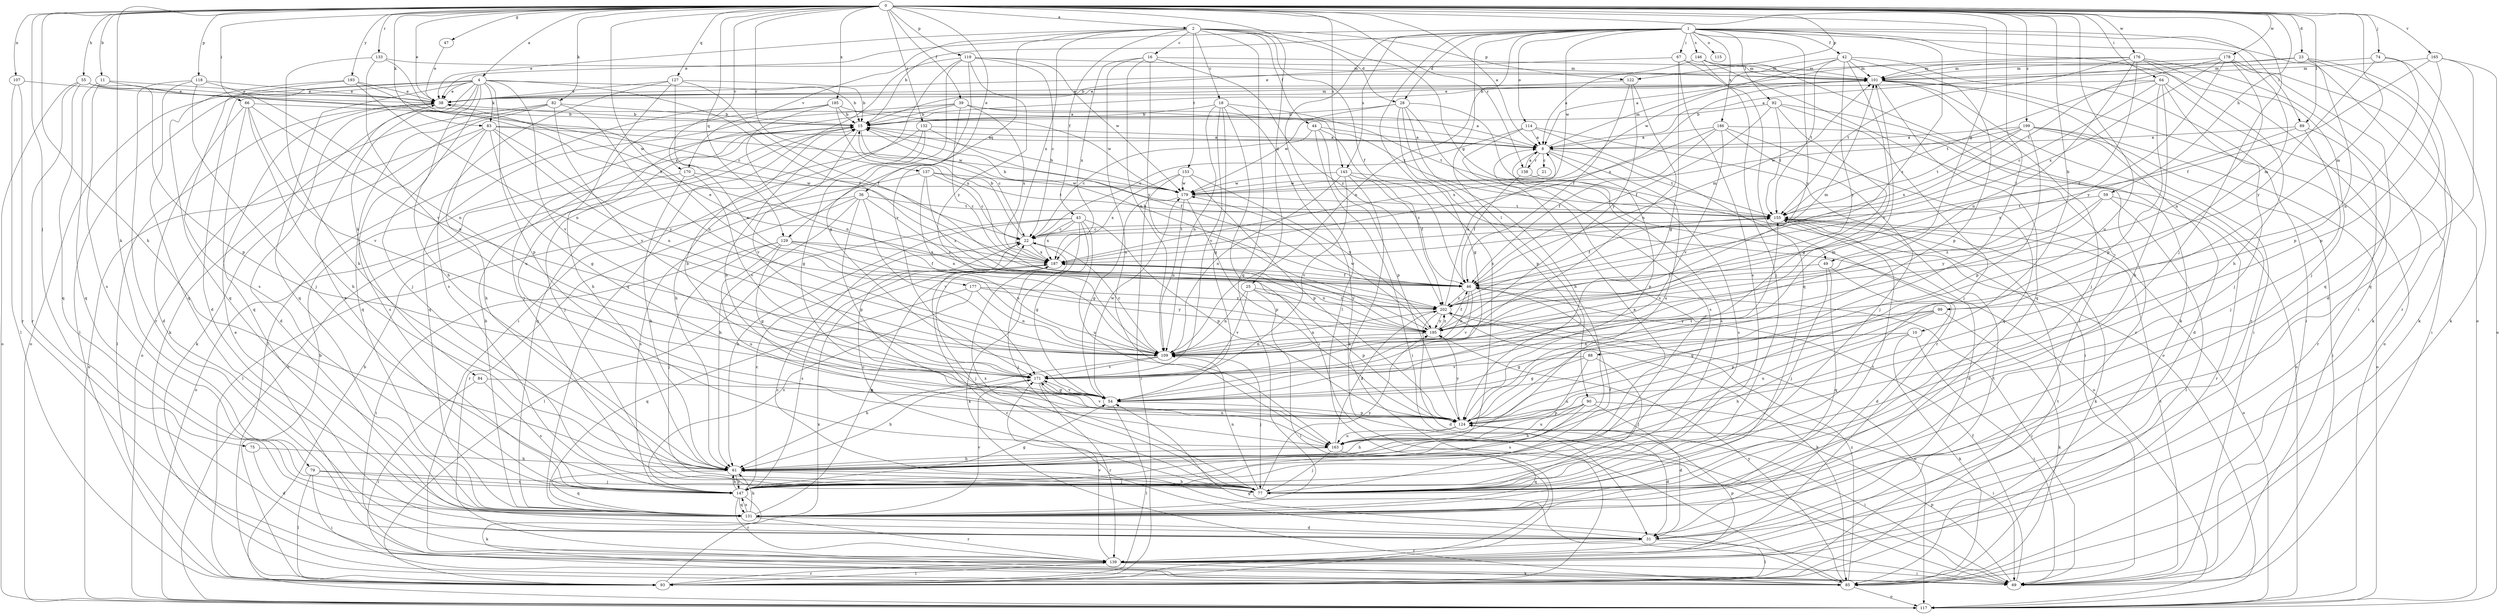 strict digraph  {
0;
1;
2;
4;
8;
10;
11;
15;
16;
18;
21;
22;
23;
25;
28;
31;
36;
38;
39;
42;
43;
44;
46;
47;
49;
54;
55;
59;
61;
64;
66;
67;
69;
74;
75;
77;
79;
82;
83;
84;
85;
88;
89;
90;
92;
93;
99;
101;
107;
109;
114;
115;
117;
118;
119;
122;
124;
127;
129;
131;
132;
133;
137;
138;
139;
143;
146;
147;
153;
155;
163;
165;
170;
171;
176;
177;
178;
179;
185;
186;
187;
193;
195;
199;
202;
0 -> 2  [label=a];
0 -> 4  [label=a];
0 -> 8  [label=a];
0 -> 10  [label=b];
0 -> 11  [label=b];
0 -> 23  [label=d];
0 -> 25  [label=d];
0 -> 36  [label=e];
0 -> 38  [label=e];
0 -> 39  [label=f];
0 -> 47  [label=g];
0 -> 49  [label=g];
0 -> 55  [label=h];
0 -> 59  [label=h];
0 -> 61  [label=h];
0 -> 64  [label=i];
0 -> 66  [label=i];
0 -> 74  [label=j];
0 -> 75  [label=j];
0 -> 77  [label=j];
0 -> 79  [label=k];
0 -> 82  [label=k];
0 -> 83  [label=k];
0 -> 88  [label=l];
0 -> 89  [label=l];
0 -> 99  [label=m];
0 -> 107  [label=n];
0 -> 118  [label=p];
0 -> 119  [label=p];
0 -> 122  [label=p];
0 -> 127  [label=q];
0 -> 129  [label=q];
0 -> 132  [label=r];
0 -> 133  [label=r];
0 -> 137  [label=r];
0 -> 138  [label=r];
0 -> 143  [label=s];
0 -> 163  [label=u];
0 -> 165  [label=v];
0 -> 170  [label=v];
0 -> 176  [label=w];
0 -> 177  [label=w];
0 -> 178  [label=w];
0 -> 185  [label=x];
0 -> 193  [label=y];
0 -> 199  [label=z];
1 -> 15  [label=b];
1 -> 28  [label=d];
1 -> 38  [label=e];
1 -> 42  [label=f];
1 -> 67  [label=i];
1 -> 69  [label=i];
1 -> 89  [label=l];
1 -> 90  [label=l];
1 -> 92  [label=l];
1 -> 93  [label=l];
1 -> 99  [label=m];
1 -> 109  [label=n];
1 -> 114  [label=o];
1 -> 115  [label=o];
1 -> 117  [label=o];
1 -> 143  [label=s];
1 -> 146  [label=s];
1 -> 147  [label=s];
1 -> 179  [label=w];
1 -> 186  [label=x];
1 -> 195  [label=y];
1 -> 202  [label=z];
2 -> 16  [label=c];
2 -> 18  [label=c];
2 -> 28  [label=d];
2 -> 38  [label=e];
2 -> 43  [label=f];
2 -> 44  [label=f];
2 -> 46  [label=f];
2 -> 49  [label=g];
2 -> 122  [label=p];
2 -> 129  [label=q];
2 -> 131  [label=q];
2 -> 153  [label=t];
2 -> 170  [label=v];
2 -> 187  [label=x];
4 -> 15  [label=b];
4 -> 31  [label=d];
4 -> 38  [label=e];
4 -> 46  [label=f];
4 -> 61  [label=h];
4 -> 77  [label=j];
4 -> 83  [label=k];
4 -> 84  [label=k];
4 -> 85  [label=k];
4 -> 93  [label=l];
4 -> 117  [label=o];
4 -> 124  [label=p];
4 -> 131  [label=q];
4 -> 171  [label=v];
8 -> 21  [label=c];
8 -> 101  [label=m];
8 -> 124  [label=p];
8 -> 138  [label=r];
8 -> 147  [label=s];
8 -> 155  [label=t];
8 -> 163  [label=u];
10 -> 54  [label=g];
10 -> 61  [label=h];
10 -> 69  [label=i];
10 -> 85  [label=k];
10 -> 109  [label=n];
11 -> 22  [label=c];
11 -> 38  [label=e];
11 -> 131  [label=q];
11 -> 147  [label=s];
15 -> 8  [label=a];
15 -> 22  [label=c];
15 -> 77  [label=j];
15 -> 117  [label=o];
15 -> 171  [label=v];
16 -> 101  [label=m];
16 -> 109  [label=n];
16 -> 163  [label=u];
16 -> 187  [label=x];
16 -> 195  [label=y];
16 -> 202  [label=z];
18 -> 15  [label=b];
18 -> 54  [label=g];
18 -> 69  [label=i];
18 -> 85  [label=k];
18 -> 109  [label=n];
18 -> 155  [label=t];
18 -> 171  [label=v];
21 -> 179  [label=w];
22 -> 15  [label=b];
22 -> 77  [label=j];
22 -> 155  [label=t];
22 -> 187  [label=x];
23 -> 8  [label=a];
23 -> 38  [label=e];
23 -> 101  [label=m];
23 -> 124  [label=p];
23 -> 131  [label=q];
23 -> 139  [label=r];
25 -> 93  [label=l];
25 -> 109  [label=n];
25 -> 124  [label=p];
25 -> 171  [label=v];
25 -> 202  [label=z];
28 -> 15  [label=b];
28 -> 54  [label=g];
28 -> 61  [label=h];
28 -> 117  [label=o];
28 -> 124  [label=p];
28 -> 147  [label=s];
28 -> 179  [label=w];
31 -> 22  [label=c];
31 -> 93  [label=l];
31 -> 139  [label=r];
31 -> 155  [label=t];
36 -> 61  [label=h];
36 -> 124  [label=p];
36 -> 139  [label=r];
36 -> 147  [label=s];
36 -> 155  [label=t];
36 -> 171  [label=v];
36 -> 202  [label=z];
38 -> 15  [label=b];
38 -> 31  [label=d];
38 -> 93  [label=l];
38 -> 101  [label=m];
39 -> 8  [label=a];
39 -> 15  [label=b];
39 -> 61  [label=h];
39 -> 131  [label=q];
39 -> 155  [label=t];
39 -> 187  [label=x];
39 -> 202  [label=z];
42 -> 8  [label=a];
42 -> 69  [label=i];
42 -> 101  [label=m];
42 -> 124  [label=p];
42 -> 155  [label=t];
42 -> 171  [label=v];
42 -> 179  [label=w];
42 -> 195  [label=y];
43 -> 22  [label=c];
43 -> 54  [label=g];
43 -> 61  [label=h];
43 -> 85  [label=k];
43 -> 93  [label=l];
43 -> 124  [label=p];
43 -> 163  [label=u];
43 -> 187  [label=x];
44 -> 8  [label=a];
44 -> 22  [label=c];
44 -> 69  [label=i];
44 -> 124  [label=p];
44 -> 202  [label=z];
46 -> 15  [label=b];
46 -> 38  [label=e];
46 -> 69  [label=i];
46 -> 101  [label=m];
46 -> 109  [label=n];
46 -> 171  [label=v];
46 -> 202  [label=z];
47 -> 38  [label=e];
49 -> 31  [label=d];
49 -> 46  [label=f];
49 -> 77  [label=j];
49 -> 131  [label=q];
54 -> 15  [label=b];
54 -> 93  [label=l];
54 -> 124  [label=p];
54 -> 171  [label=v];
54 -> 179  [label=w];
55 -> 8  [label=a];
55 -> 38  [label=e];
55 -> 117  [label=o];
55 -> 124  [label=p];
55 -> 131  [label=q];
55 -> 139  [label=r];
59 -> 93  [label=l];
59 -> 139  [label=r];
59 -> 155  [label=t];
59 -> 195  [label=y];
59 -> 202  [label=z];
61 -> 8  [label=a];
61 -> 77  [label=j];
61 -> 131  [label=q];
61 -> 147  [label=s];
64 -> 22  [label=c];
64 -> 38  [label=e];
64 -> 61  [label=h];
64 -> 69  [label=i];
64 -> 77  [label=j];
64 -> 124  [label=p];
64 -> 155  [label=t];
66 -> 15  [label=b];
66 -> 31  [label=d];
66 -> 61  [label=h];
66 -> 109  [label=n];
66 -> 131  [label=q];
66 -> 171  [label=v];
67 -> 15  [label=b];
67 -> 54  [label=g];
67 -> 77  [label=j];
67 -> 101  [label=m];
67 -> 147  [label=s];
69 -> 22  [label=c];
69 -> 46  [label=f];
69 -> 124  [label=p];
69 -> 155  [label=t];
74 -> 85  [label=k];
74 -> 101  [label=m];
74 -> 109  [label=n];
74 -> 195  [label=y];
75 -> 31  [label=d];
75 -> 61  [label=h];
77 -> 22  [label=c];
77 -> 46  [label=f];
77 -> 61  [label=h];
77 -> 109  [label=n];
77 -> 187  [label=x];
77 -> 195  [label=y];
79 -> 69  [label=i];
79 -> 77  [label=j];
79 -> 93  [label=l];
79 -> 147  [label=s];
82 -> 15  [label=b];
82 -> 85  [label=k];
82 -> 109  [label=n];
82 -> 117  [label=o];
82 -> 131  [label=q];
82 -> 171  [label=v];
83 -> 8  [label=a];
83 -> 54  [label=g];
83 -> 61  [label=h];
83 -> 109  [label=n];
83 -> 117  [label=o];
83 -> 147  [label=s];
83 -> 179  [label=w];
83 -> 195  [label=y];
84 -> 54  [label=g];
84 -> 69  [label=i];
84 -> 147  [label=s];
85 -> 54  [label=g];
85 -> 117  [label=o];
85 -> 195  [label=y];
85 -> 202  [label=z];
88 -> 54  [label=g];
88 -> 77  [label=j];
88 -> 163  [label=u];
88 -> 171  [label=v];
89 -> 8  [label=a];
89 -> 77  [label=j];
89 -> 139  [label=r];
89 -> 202  [label=z];
90 -> 31  [label=d];
90 -> 61  [label=h];
90 -> 69  [label=i];
90 -> 124  [label=p];
90 -> 147  [label=s];
90 -> 163  [label=u];
92 -> 15  [label=b];
92 -> 46  [label=f];
92 -> 54  [label=g];
92 -> 77  [label=j];
92 -> 139  [label=r];
92 -> 155  [label=t];
93 -> 15  [label=b];
93 -> 139  [label=r];
93 -> 155  [label=t];
93 -> 187  [label=x];
99 -> 54  [label=g];
99 -> 85  [label=k];
99 -> 124  [label=p];
99 -> 163  [label=u];
99 -> 195  [label=y];
101 -> 38  [label=e];
101 -> 69  [label=i];
101 -> 77  [label=j];
101 -> 117  [label=o];
101 -> 131  [label=q];
101 -> 139  [label=r];
101 -> 187  [label=x];
107 -> 38  [label=e];
107 -> 93  [label=l];
107 -> 139  [label=r];
109 -> 22  [label=c];
109 -> 61  [label=h];
109 -> 77  [label=j];
109 -> 171  [label=v];
114 -> 8  [label=a];
114 -> 22  [label=c];
114 -> 69  [label=i];
114 -> 139  [label=r];
114 -> 147  [label=s];
117 -> 15  [label=b];
118 -> 38  [label=e];
118 -> 77  [label=j];
118 -> 109  [label=n];
118 -> 131  [label=q];
118 -> 139  [label=r];
119 -> 22  [label=c];
119 -> 54  [label=g];
119 -> 69  [label=i];
119 -> 101  [label=m];
119 -> 131  [label=q];
119 -> 171  [label=v];
119 -> 179  [label=w];
119 -> 195  [label=y];
122 -> 38  [label=e];
122 -> 46  [label=f];
122 -> 109  [label=n];
122 -> 195  [label=y];
124 -> 15  [label=b];
124 -> 31  [label=d];
124 -> 61  [label=h];
124 -> 69  [label=i];
124 -> 101  [label=m];
124 -> 155  [label=t];
124 -> 163  [label=u];
124 -> 171  [label=v];
124 -> 195  [label=y];
127 -> 15  [label=b];
127 -> 38  [label=e];
127 -> 46  [label=f];
127 -> 109  [label=n];
127 -> 147  [label=s];
127 -> 163  [label=u];
129 -> 46  [label=f];
129 -> 54  [label=g];
129 -> 69  [label=i];
129 -> 77  [label=j];
129 -> 109  [label=n];
129 -> 163  [label=u];
129 -> 187  [label=x];
131 -> 15  [label=b];
131 -> 31  [label=d];
131 -> 61  [label=h];
131 -> 139  [label=r];
131 -> 147  [label=s];
131 -> 155  [label=t];
131 -> 171  [label=v];
131 -> 187  [label=x];
132 -> 8  [label=a];
132 -> 46  [label=f];
132 -> 54  [label=g];
132 -> 61  [label=h];
132 -> 131  [label=q];
133 -> 61  [label=h];
133 -> 101  [label=m];
133 -> 171  [label=v];
133 -> 187  [label=x];
137 -> 22  [label=c];
137 -> 93  [label=l];
137 -> 109  [label=n];
137 -> 155  [label=t];
137 -> 179  [label=w];
137 -> 202  [label=z];
138 -> 8  [label=a];
138 -> 46  [label=f];
138 -> 147  [label=s];
139 -> 38  [label=e];
139 -> 69  [label=i];
139 -> 85  [label=k];
139 -> 93  [label=l];
139 -> 124  [label=p];
139 -> 171  [label=v];
143 -> 46  [label=f];
143 -> 93  [label=l];
143 -> 109  [label=n];
143 -> 117  [label=o];
143 -> 171  [label=v];
143 -> 179  [label=w];
146 -> 8  [label=a];
146 -> 85  [label=k];
146 -> 93  [label=l];
146 -> 101  [label=m];
146 -> 131  [label=q];
147 -> 22  [label=c];
147 -> 38  [label=e];
147 -> 54  [label=g];
147 -> 61  [label=h];
147 -> 85  [label=k];
147 -> 131  [label=q];
147 -> 139  [label=r];
153 -> 93  [label=l];
153 -> 124  [label=p];
153 -> 179  [label=w];
153 -> 187  [label=x];
153 -> 195  [label=y];
155 -> 15  [label=b];
155 -> 22  [label=c];
155 -> 31  [label=d];
155 -> 46  [label=f];
155 -> 85  [label=k];
155 -> 117  [label=o];
163 -> 61  [label=h];
163 -> 77  [label=j];
163 -> 131  [label=q];
163 -> 202  [label=z];
165 -> 46  [label=f];
165 -> 101  [label=m];
165 -> 117  [label=o];
165 -> 124  [label=p];
165 -> 131  [label=q];
170 -> 61  [label=h];
170 -> 117  [label=o];
170 -> 171  [label=v];
170 -> 179  [label=w];
171 -> 54  [label=g];
171 -> 61  [label=h];
171 -> 139  [label=r];
171 -> 163  [label=u];
176 -> 15  [label=b];
176 -> 61  [label=h];
176 -> 77  [label=j];
176 -> 85  [label=k];
176 -> 101  [label=m];
176 -> 109  [label=n];
176 -> 155  [label=t];
176 -> 202  [label=z];
177 -> 109  [label=n];
177 -> 131  [label=q];
177 -> 147  [label=s];
177 -> 195  [label=y];
177 -> 202  [label=z];
178 -> 31  [label=d];
178 -> 85  [label=k];
178 -> 101  [label=m];
178 -> 109  [label=n];
178 -> 155  [label=t];
178 -> 187  [label=x];
178 -> 195  [label=y];
179 -> 15  [label=b];
179 -> 54  [label=g];
179 -> 109  [label=n];
179 -> 124  [label=p];
179 -> 155  [label=t];
185 -> 15  [label=b];
185 -> 77  [label=j];
185 -> 93  [label=l];
185 -> 109  [label=n];
185 -> 179  [label=w];
185 -> 187  [label=x];
186 -> 8  [label=a];
186 -> 46  [label=f];
186 -> 77  [label=j];
186 -> 117  [label=o];
186 -> 131  [label=q];
186 -> 171  [label=v];
186 -> 187  [label=x];
187 -> 46  [label=f];
187 -> 77  [label=j];
187 -> 147  [label=s];
187 -> 195  [label=y];
193 -> 38  [label=e];
193 -> 109  [label=n];
193 -> 131  [label=q];
193 -> 147  [label=s];
193 -> 187  [label=x];
195 -> 46  [label=f];
195 -> 109  [label=n];
195 -> 179  [label=w];
195 -> 187  [label=x];
195 -> 202  [label=z];
199 -> 8  [label=a];
199 -> 31  [label=d];
199 -> 69  [label=i];
199 -> 117  [label=o];
199 -> 124  [label=p];
199 -> 155  [label=t];
199 -> 179  [label=w];
199 -> 187  [label=x];
202 -> 8  [label=a];
202 -> 31  [label=d];
202 -> 85  [label=k];
202 -> 101  [label=m];
202 -> 109  [label=n];
202 -> 117  [label=o];
202 -> 195  [label=y];
}
